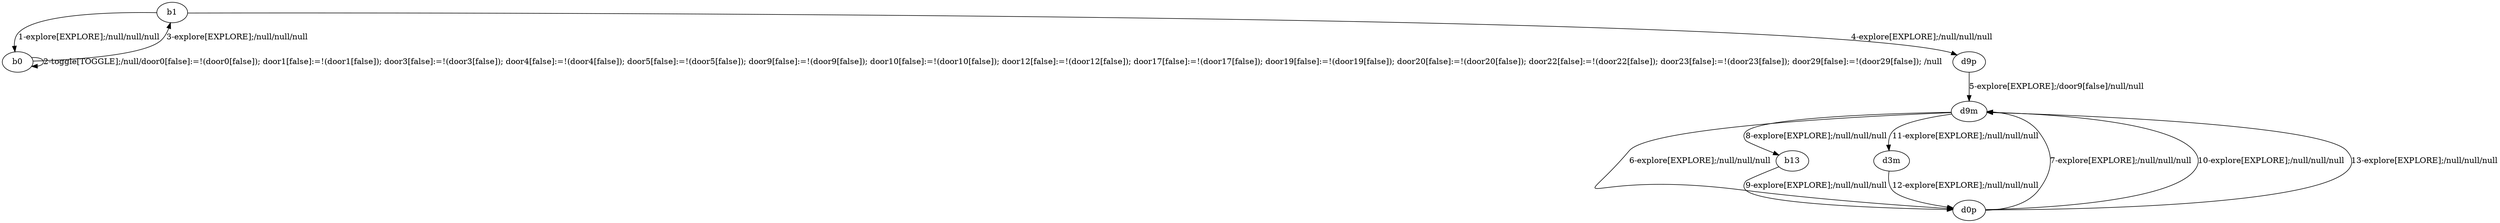 # Total number of goals covered by this test: 1
# d3m --> d0p

digraph g {
"b1" -> "b0" [label = "1-explore[EXPLORE];/null/null/null"];
"b0" -> "b0" [label = "2-toggle[TOGGLE];/null/door0[false]:=!(door0[false]); door1[false]:=!(door1[false]); door3[false]:=!(door3[false]); door4[false]:=!(door4[false]); door5[false]:=!(door5[false]); door9[false]:=!(door9[false]); door10[false]:=!(door10[false]); door12[false]:=!(door12[false]); door17[false]:=!(door17[false]); door19[false]:=!(door19[false]); door20[false]:=!(door20[false]); door22[false]:=!(door22[false]); door23[false]:=!(door23[false]); door29[false]:=!(door29[false]); /null"];
"b0" -> "b1" [label = "3-explore[EXPLORE];/null/null/null"];
"b1" -> "d9p" [label = "4-explore[EXPLORE];/null/null/null"];
"d9p" -> "d9m" [label = "5-explore[EXPLORE];/door9[false]/null/null"];
"d9m" -> "d0p" [label = "6-explore[EXPLORE];/null/null/null"];
"d0p" -> "d9m" [label = "7-explore[EXPLORE];/null/null/null"];
"d9m" -> "b13" [label = "8-explore[EXPLORE];/null/null/null"];
"b13" -> "d0p" [label = "9-explore[EXPLORE];/null/null/null"];
"d0p" -> "d9m" [label = "10-explore[EXPLORE];/null/null/null"];
"d9m" -> "d3m" [label = "11-explore[EXPLORE];/null/null/null"];
"d3m" -> "d0p" [label = "12-explore[EXPLORE];/null/null/null"];
"d0p" -> "d9m" [label = "13-explore[EXPLORE];/null/null/null"];
}